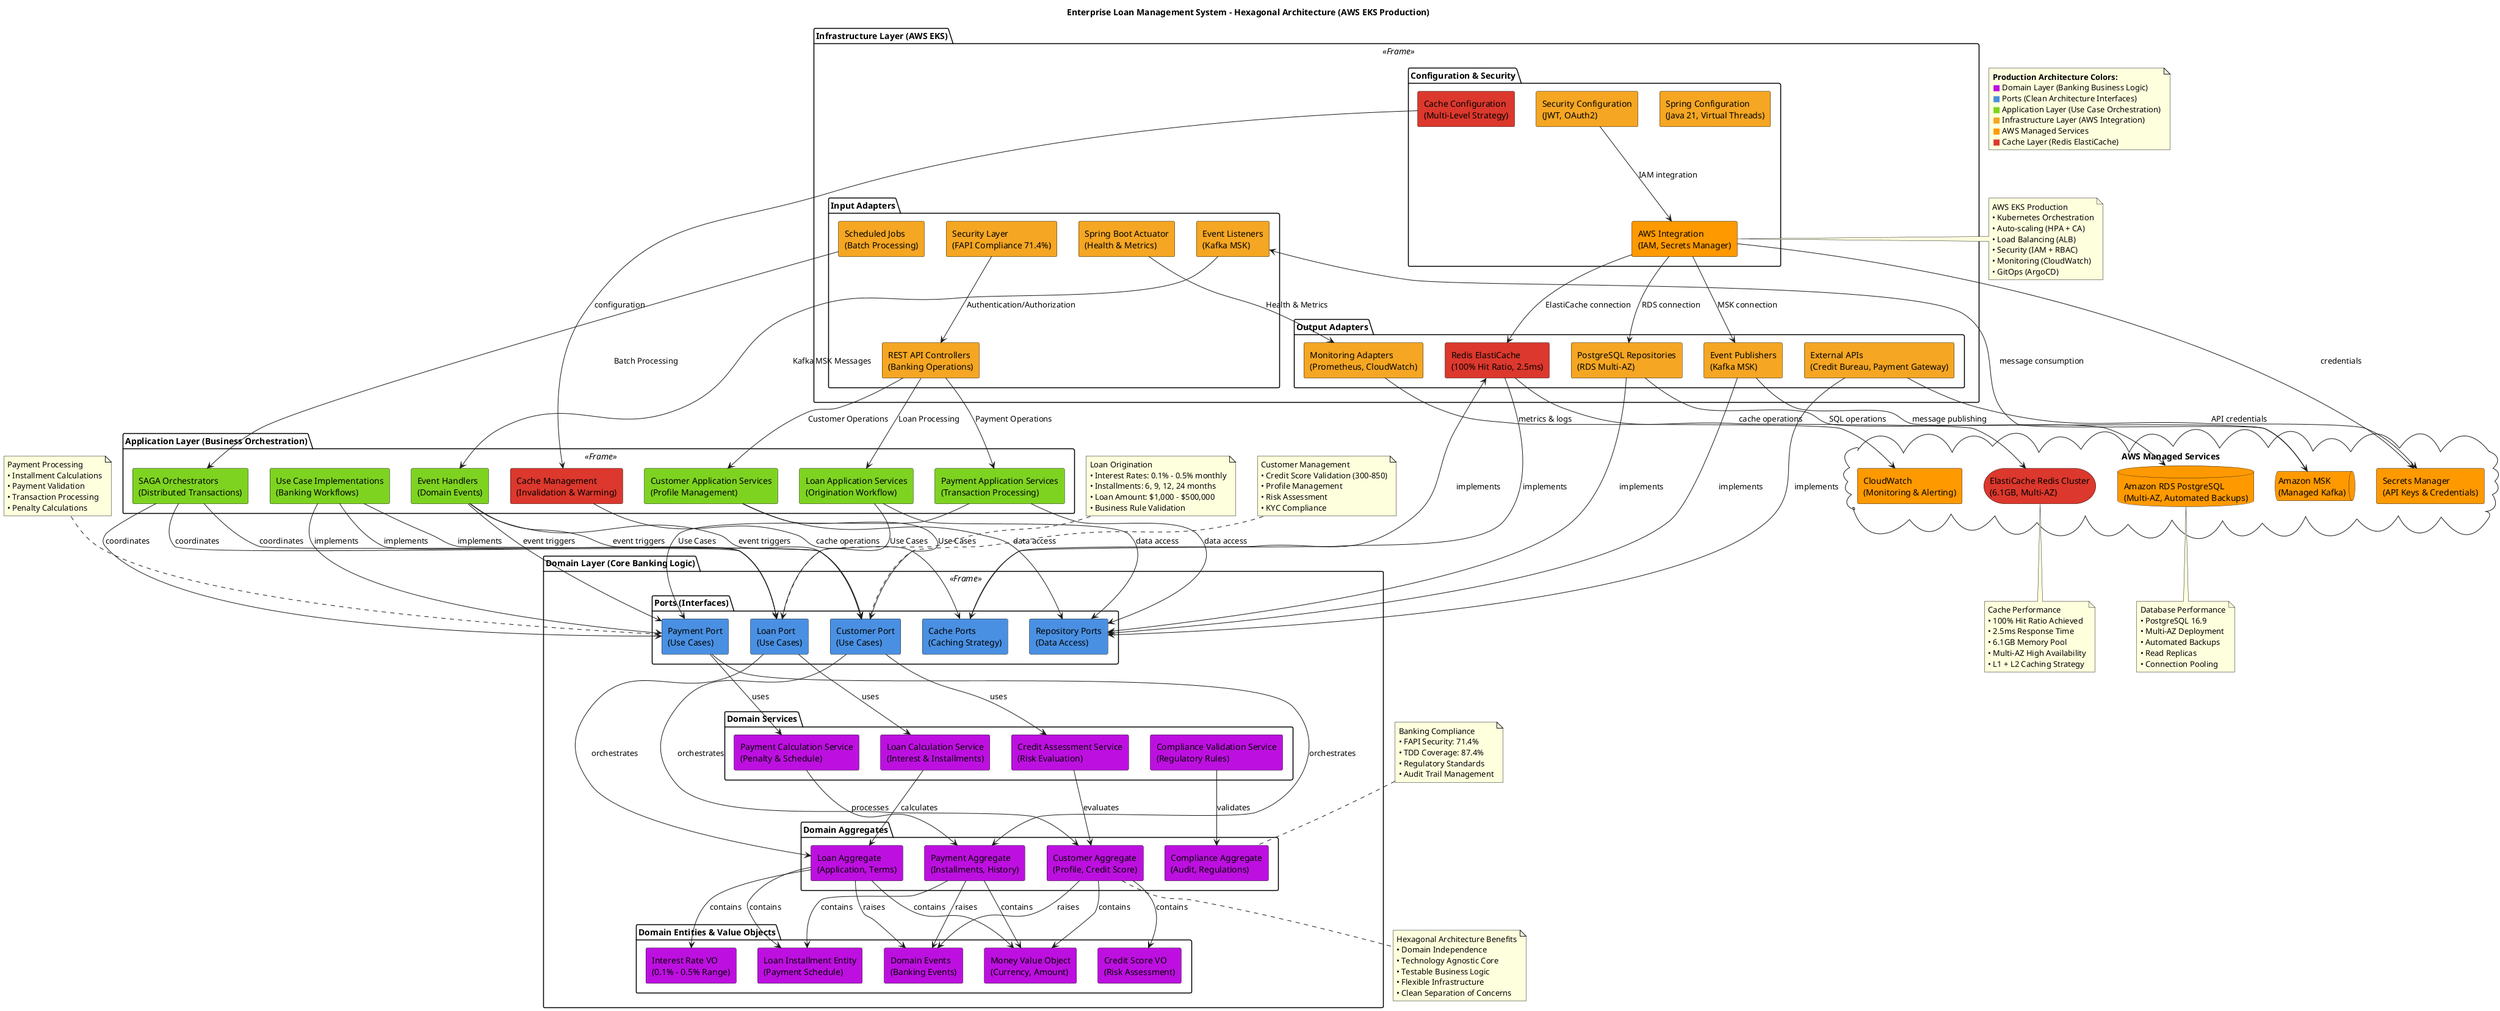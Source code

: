 @startuml Hexagonal Architecture - Enterprise Loan Management System (Production)

!define PRIMARY_COLOR #4A90E2
!define SECONDARY_COLOR #7ED321
!define INFRASTRUCTURE_COLOR #F5A623
!define DOMAIN_COLOR #BD10E0
!define AWS_COLOR #FF9900
!define CACHE_COLOR #DC382D

skinparam backgroundColor #FFFFFF
skinparam componentStyle rectangle

title Enterprise Loan Management System - Hexagonal Architecture (AWS EKS Production)

package "Infrastructure Layer (AWS EKS)" <<Frame>> {

    package "Input Adapters" {
        component [REST API Controllers\n(Banking Operations)] as RestAPI INFRASTRUCTURE_COLOR
        component [Spring Boot Actuator\n(Health & Metrics)] as Actuator INFRASTRUCTURE_COLOR
        component [Event Listeners\n(Kafka MSK)] as EventListeners INFRASTRUCTURE_COLOR
        component [Scheduled Jobs\n(Batch Processing)] as ScheduledJobs INFRASTRUCTURE_COLOR
        component [Security Layer\n(FAPI Compliance 71.4%)] as SecurityLayer INFRASTRUCTURE_COLOR
    }

    package "Output Adapters" {
        component [PostgreSQL Repositories\n(RDS Multi-AZ)] as JpaRepositories INFRASTRUCTURE_COLOR
        component [Redis ElastiCache\n(100% Hit Ratio, 2.5ms)] as RedisCache CACHE_COLOR
        component [Event Publishers\n(Kafka MSK)] as EventPublishers INFRASTRUCTURE_COLOR
        component [External APIs\n(Credit Bureau, Payment Gateway)] as ExternalAPIs INFRASTRUCTURE_COLOR
        component [Monitoring Adapters\n(Prometheus, CloudWatch)] as MonitoringAdapters INFRASTRUCTURE_COLOR
    }

    package "Configuration & Security" {
        component [Spring Configuration\n(Java 21, Virtual Threads)] as SpringConfig INFRASTRUCTURE_COLOR
        component [Security Configuration\n(JWT, OAuth2)] as SecurityConfig INFRASTRUCTURE_COLOR
        component [Cache Configuration\n(Multi-Level Strategy)] as CacheConfig CACHE_COLOR
        component [AWS Integration\n(IAM, Secrets Manager)] as AWSIntegration AWS_COLOR
    }
}

package "Application Layer (Business Orchestration)" <<Frame>> {
    component [Customer Application Services\n(Profile Management)] as CustomerAppServices SECONDARY_COLOR
    component [Loan Application Services\n(Origination Workflow)] as LoanAppServices SECONDARY_COLOR
    component [Payment Application Services\n(Transaction Processing)] as PaymentAppServices SECONDARY_COLOR
    component [SAGA Orchestrators\n(Distributed Transactions)] as SagaOrchestrators SECONDARY_COLOR
    component [Use Case Implementations\n(Banking Workflows)] as UseCases SECONDARY_COLOR
    component [Event Handlers\n(Domain Events)] as EventHandlers SECONDARY_COLOR
    component [Cache Management\n(Invalidation & Warming)] as CacheManagement CACHE_COLOR
}

package "Domain Layer (Core Banking Logic)" <<Frame>> {

    package "Domain Aggregates" {
        component [Customer Aggregate\n(Profile, Credit Score)] as CustomerAggregate DOMAIN_COLOR
        component [Loan Aggregate\n(Application, Terms)] as LoanAggregate DOMAIN_COLOR
        component [Payment Aggregate\n(Installments, History)] as PaymentAggregate DOMAIN_COLOR
        component [Compliance Aggregate\n(Audit, Regulations)] as ComplianceAggregate DOMAIN_COLOR
    }

    package "Domain Entities & Value Objects" {
        component [Loan Installment Entity\n(Payment Schedule)] as LoanInstallment DOMAIN_COLOR
        component [Money Value Object\n(Currency, Amount)] as MoneyVO DOMAIN_COLOR
        component [Interest Rate VO\n(0.1% - 0.5% Range)] as InterestRateVO DOMAIN_COLOR
        component [Credit Score VO\n(Risk Assessment)] as CreditScoreVO DOMAIN_COLOR
        component [Domain Events\n(Banking Events)] as DomainEvents DOMAIN_COLOR
    }

    package "Domain Services" {
        component [Credit Assessment Service\n(Risk Evaluation)] as CreditAssessmentService DOMAIN_COLOR
        component [Loan Calculation Service\n(Interest & Installments)] as LoanCalculationService DOMAIN_COLOR
        component [Payment Calculation Service\n(Penalty & Schedule)] as PaymentCalculationService DOMAIN_COLOR
        component [Compliance Validation Service\n(Regulatory Rules)] as ComplianceService DOMAIN_COLOR
    }

    package "Ports (Interfaces)" {
        component [Customer Port\n(Use Cases)] as CustomerPort PRIMARY_COLOR
        component [Loan Port\n(Use Cases)] as LoanPort PRIMARY_COLOR
        component [Payment Port\n(Use Cases)] as PaymentPort PRIMARY_COLOR
        component [Repository Ports\n(Data Access)] as RepositoryPorts PRIMARY_COLOR
        component [Cache Ports\n(Caching Strategy)] as CachePorts PRIMARY_COLOR
    }
}

' External Systems (AWS Managed Services)
cloud "AWS Managed Services" {
    database "Amazon RDS PostgreSQL\n(Multi-AZ, Automated Backups)" as Database AWS_COLOR
    queue "Amazon MSK\n(Managed Kafka)" as Kafka AWS_COLOR
    storage "ElastiCache Redis Cluster\n(6.1GB, Multi-AZ)" as Redis CACHE_COLOR
    component "CloudWatch\n(Monitoring & Alerting)" as CloudWatch AWS_COLOR
    component "Secrets Manager\n(API Keys & Credentials)" as SecretsManager AWS_COLOR
}

' Connections - Input Flow (API Gateway → Application)
RestAPI --> CustomerAppServices : Customer Operations
RestAPI --> LoanAppServices : Loan Processing
RestAPI --> PaymentAppServices : Payment Operations
Actuator --> MonitoringAdapters : Health & Metrics
EventListeners --> EventHandlers : Kafka MSK Messages
ScheduledJobs --> SagaOrchestrators : Batch Processing
SecurityLayer --> RestAPI : Authentication/Authorization

' Application Layer Coordination
CustomerAppServices --> CustomerPort : Use Cases
LoanAppServices --> LoanPort : Use Cases
PaymentAppServices --> PaymentPort : Use Cases
UseCases --> CustomerPort : implements
UseCases --> LoanPort : implements
UseCases --> PaymentPort : implements
SagaOrchestrators --> CustomerPort : coordinates
SagaOrchestrators --> LoanPort : coordinates
SagaOrchestrators --> PaymentPort : coordinates
EventHandlers --> CustomerPort : event triggers
EventHandlers --> LoanPort : event triggers
EventHandlers --> PaymentPort : event triggers

' Domain Layer Internal Relationships
CustomerPort --> CustomerAggregate : orchestrates
LoanPort --> LoanAggregate : orchestrates
PaymentPort --> PaymentAggregate : orchestrates
CustomerPort --> CreditAssessmentService : uses
LoanPort --> LoanCalculationService : uses
PaymentPort --> PaymentCalculationService : uses
ComplianceService --> ComplianceAggregate : validates

' Domain Aggregates & Value Objects
CustomerAggregate --> CreditScoreVO : contains
CustomerAggregate --> MoneyVO : contains
LoanAggregate --> InterestRateVO : contains
LoanAggregate --> LoanInstallment : contains
LoanAggregate --> MoneyVO : contains
PaymentAggregate --> LoanInstallment : contains
PaymentAggregate --> MoneyVO : contains
CustomerAggregate --> DomainEvents : raises
LoanAggregate --> DomainEvents : raises
PaymentAggregate --> DomainEvents : raises

' Domain Services Operations
CreditAssessmentService --> CustomerAggregate : evaluates
LoanCalculationService --> LoanAggregate : calculates
PaymentCalculationService --> PaymentAggregate : processes

' Cache Management Integration
CacheManagement --> CachePorts : cache operations
CachePorts --> RedisCache : implements
CacheConfig --> CacheManagement : configuration

' Infrastructure Implementation (Outbound)
RepositoryPorts <-- CustomerAppServices : data access
RepositoryPorts <-- LoanAppServices : data access
RepositoryPorts <-- PaymentAppServices : data access
JpaRepositories --> RepositoryPorts : implements
RedisCache --> CachePorts : implements
EventPublishers --> RepositoryPorts : implements
ExternalAPIs --> RepositoryPorts : implements

' AWS Integration
AWSIntegration --> JpaRepositories : RDS connection
AWSIntegration --> RedisCache : ElastiCache connection
AWSIntegration --> EventPublishers : MSK connection
AWSIntegration --> SecretsManager : credentials
SecurityConfig --> AWSIntegration : IAM integration

' External Systems Integration
JpaRepositories --> Database : SQL operations
RedisCache --> Redis : cache operations
EventPublishers --> Kafka : message publishing
EventListeners <-- Kafka : message consumption
MonitoringAdapters --> CloudWatch : metrics & logs
ExternalAPIs --> SecretsManager : API credentials

' Banking Business Rules
note top of CustomerPort : Customer Management\n• Credit Score Validation (300-850)\n• Profile Management\n• Risk Assessment\n• KYC Compliance

note top of LoanPort : Loan Origination\n• Interest Rates: 0.1% - 0.5% monthly\n• Installments: 6, 9, 12, 24 months\n• Loan Amount: $1,000 - $500,000\n• Business Rule Validation

note top of PaymentPort : Payment Processing\n• Installment Calculations\n• Payment Validation\n• Transaction Processing\n• Penalty Calculations

note top of ComplianceAggregate : Banking Compliance\n• FAPI Security: 71.4%\n• TDD Coverage: 87.4%\n• Regulatory Standards\n• Audit Trail Management

' Architecture Principles
note bottom of CustomerAggregate : Hexagonal Architecture Benefits\n• Domain Independence\n• Technology Agnostic Core\n• Testable Business Logic\n• Flexible Infrastructure\n• Clean Separation of Concerns

note bottom of Redis : Cache Performance\n• 100% Hit Ratio Achieved\n• 2.5ms Response Time\n• 6.1GB Memory Pool\n• Multi-AZ High Availability\n• L1 + L2 Caching Strategy

note bottom of Database : Database Performance\n• PostgreSQL 16.9\n• Multi-AZ Deployment\n• Automated Backups\n• Read Replicas\n• Connection Pooling

' Production Readiness
note right of AWSIntegration : AWS EKS Production\n• Kubernetes Orchestration\n• Auto-scaling (HPA + CA)\n• Load Balancing (ALB)\n• Security (IAM + RBAC)\n• Monitoring (CloudWatch)\n• GitOps (ArgoCD)

' Color Legend
note as Legend
  <b>Production Architecture Colors:</b>
  <color:#BD10E0>■</color> Domain Layer (Banking Business Logic)
  <color:#4A90E2>■</color> Ports (Clean Architecture Interfaces)
  <color:#7ED321>■</color> Application Layer (Use Case Orchestration)
  <color:#F5A623>■</color> Infrastructure Layer (AWS Integration)
  <color:#FF9900>■</color> AWS Managed Services
  <color:#DC382D>■</color> Cache Layer (Redis ElastiCache)
end note

@enduml
